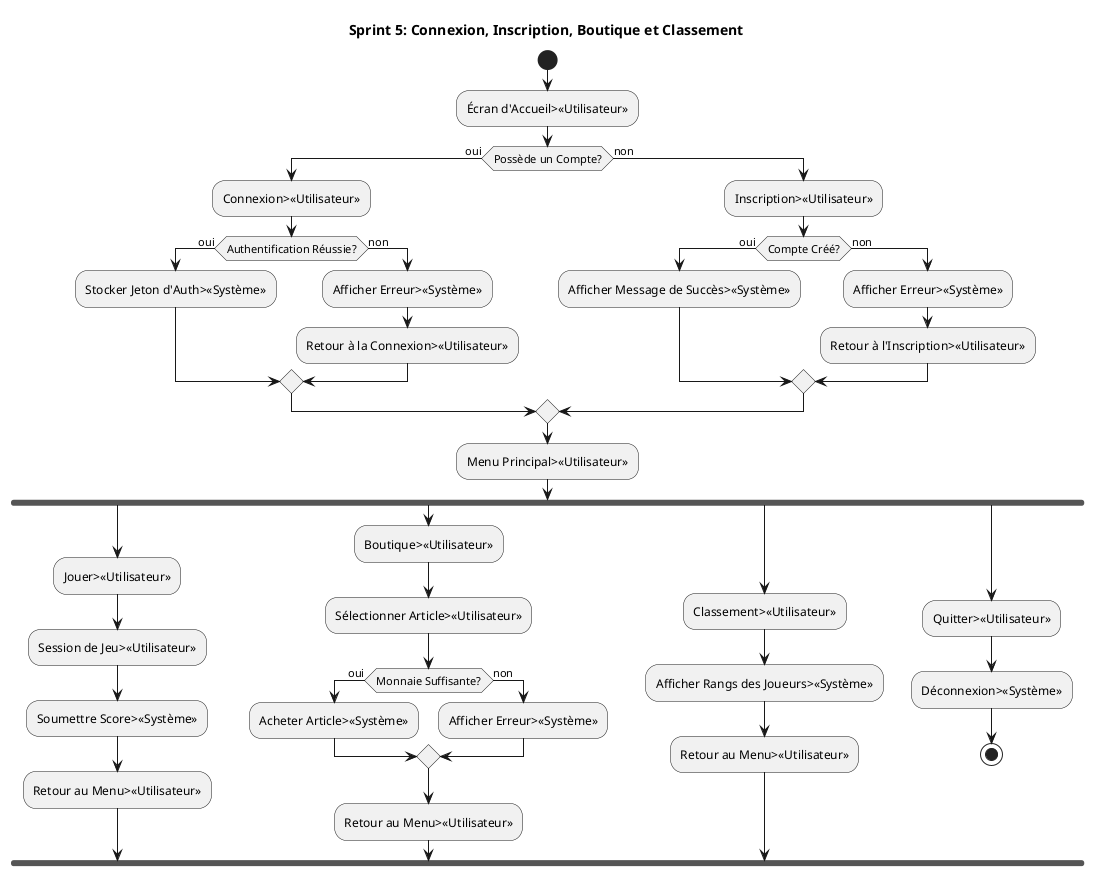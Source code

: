 @startuml Sprint5_ActivityDiagram_Simplifie

title Sprint 5: Connexion, Inscription, Boutique et Classement

' Définition des couleurs pour les activités
skinparam activityBackgroundColor<<Utilisateur>> LightYellow
skinparam activityBackgroundColor<<Système>> LightBlue

' Point de départ
start

' Flux d'authentification
:Écran d'Accueil><<Utilisateur>>;

if (Possède un Compte?) then (oui)
  :Connexion><<Utilisateur>>;
  if (Authentification Réussie?) then (oui)
    :Stocker Jeton d'Auth><<Système>>;
  else (non)
    :Afficher Erreur><<Système>>;
    :Retour à la Connexion><<Utilisateur>>;
  endif
else (non)
  :Inscription><<Utilisateur>>;
  if (Compte Créé?) then (oui)
    :Afficher Message de Succès><<Système>>;
  else (non)
    :Afficher Erreur><<Système>>;
    :Retour à l'Inscription><<Utilisateur>>;
  endif
endif

' Menu principal et options
:Menu Principal><<Utilisateur>>;

' Utilisation de fork au lieu de split pour la compatibilité
fork
  :Jouer><<Utilisateur>>;
  :Session de Jeu><<Utilisateur>>;
  :Soumettre Score><<Système>>;
  :Retour au Menu><<Utilisateur>>;
fork again
  :Boutique><<Utilisateur>>;
  :Sélectionner Article><<Utilisateur>>;
  if (Monnaie Suffisante?) then (oui)
    :Acheter Article><<Système>>;
  else (non)
    :Afficher Erreur><<Système>>;
  endif
  :Retour au Menu><<Utilisateur>>;
fork again
  :Classement><<Utilisateur>>;
  :Afficher Rangs des Joueurs><<Système>>;
  :Retour au Menu><<Utilisateur>>;
fork again
  :Quitter><<Utilisateur>>;
  :Déconnexion><<Système>>;
  stop
end fork

@enduml 